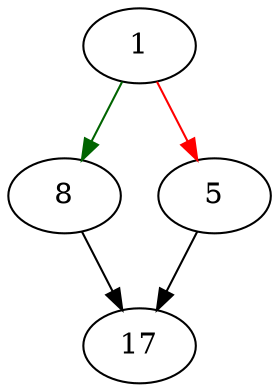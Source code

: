 strict digraph "argv_iter_n_args" {
	// Node definitions.
	1 [entry=true];
	8;
	5;
	17;

	// Edge definitions.
	1 -> 8 [
		color=darkgreen
		cond=true
	];
	1 -> 5 [
		color=red
		cond=false
	];
	8 -> 17;
	5 -> 17;
}